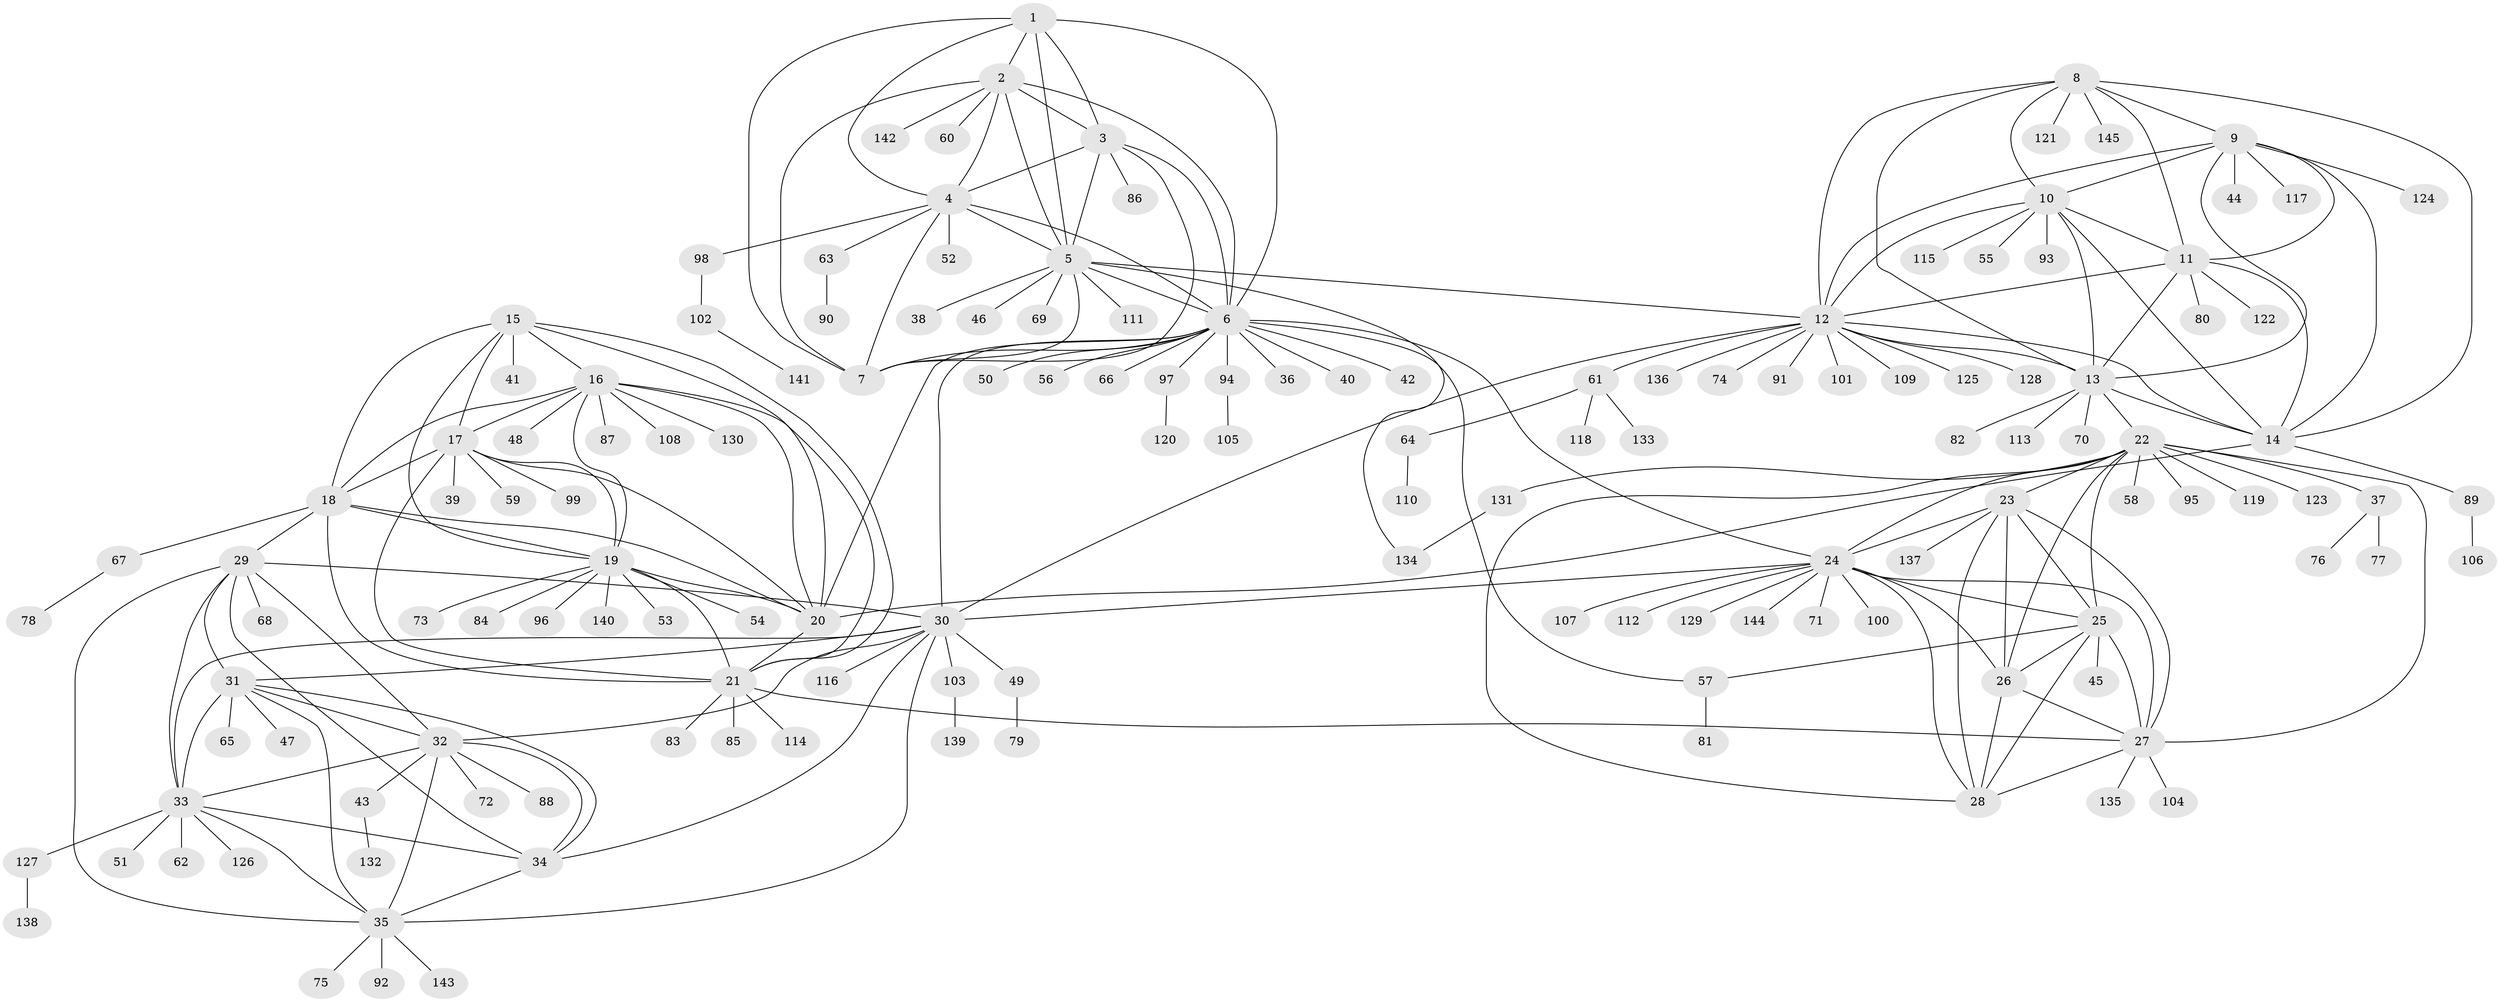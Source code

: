 // Generated by graph-tools (version 1.1) at 2025/37/03/09/25 02:37:19]
// undirected, 145 vertices, 227 edges
graph export_dot {
graph [start="1"]
  node [color=gray90,style=filled];
  1;
  2;
  3;
  4;
  5;
  6;
  7;
  8;
  9;
  10;
  11;
  12;
  13;
  14;
  15;
  16;
  17;
  18;
  19;
  20;
  21;
  22;
  23;
  24;
  25;
  26;
  27;
  28;
  29;
  30;
  31;
  32;
  33;
  34;
  35;
  36;
  37;
  38;
  39;
  40;
  41;
  42;
  43;
  44;
  45;
  46;
  47;
  48;
  49;
  50;
  51;
  52;
  53;
  54;
  55;
  56;
  57;
  58;
  59;
  60;
  61;
  62;
  63;
  64;
  65;
  66;
  67;
  68;
  69;
  70;
  71;
  72;
  73;
  74;
  75;
  76;
  77;
  78;
  79;
  80;
  81;
  82;
  83;
  84;
  85;
  86;
  87;
  88;
  89;
  90;
  91;
  92;
  93;
  94;
  95;
  96;
  97;
  98;
  99;
  100;
  101;
  102;
  103;
  104;
  105;
  106;
  107;
  108;
  109;
  110;
  111;
  112;
  113;
  114;
  115;
  116;
  117;
  118;
  119;
  120;
  121;
  122;
  123;
  124;
  125;
  126;
  127;
  128;
  129;
  130;
  131;
  132;
  133;
  134;
  135;
  136;
  137;
  138;
  139;
  140;
  141;
  142;
  143;
  144;
  145;
  1 -- 2;
  1 -- 3;
  1 -- 4;
  1 -- 5;
  1 -- 6;
  1 -- 7;
  2 -- 3;
  2 -- 4;
  2 -- 5;
  2 -- 6;
  2 -- 7;
  2 -- 60;
  2 -- 142;
  3 -- 4;
  3 -- 5;
  3 -- 6;
  3 -- 7;
  3 -- 86;
  4 -- 5;
  4 -- 6;
  4 -- 7;
  4 -- 52;
  4 -- 63;
  4 -- 98;
  5 -- 6;
  5 -- 7;
  5 -- 12;
  5 -- 38;
  5 -- 46;
  5 -- 69;
  5 -- 111;
  5 -- 134;
  6 -- 7;
  6 -- 20;
  6 -- 24;
  6 -- 30;
  6 -- 36;
  6 -- 40;
  6 -- 42;
  6 -- 50;
  6 -- 56;
  6 -- 57;
  6 -- 66;
  6 -- 94;
  6 -- 97;
  8 -- 9;
  8 -- 10;
  8 -- 11;
  8 -- 12;
  8 -- 13;
  8 -- 14;
  8 -- 121;
  8 -- 145;
  9 -- 10;
  9 -- 11;
  9 -- 12;
  9 -- 13;
  9 -- 14;
  9 -- 44;
  9 -- 117;
  9 -- 124;
  10 -- 11;
  10 -- 12;
  10 -- 13;
  10 -- 14;
  10 -- 55;
  10 -- 93;
  10 -- 115;
  11 -- 12;
  11 -- 13;
  11 -- 14;
  11 -- 80;
  11 -- 122;
  12 -- 13;
  12 -- 14;
  12 -- 30;
  12 -- 61;
  12 -- 74;
  12 -- 91;
  12 -- 101;
  12 -- 109;
  12 -- 125;
  12 -- 128;
  12 -- 136;
  13 -- 14;
  13 -- 22;
  13 -- 70;
  13 -- 82;
  13 -- 113;
  14 -- 20;
  14 -- 89;
  15 -- 16;
  15 -- 17;
  15 -- 18;
  15 -- 19;
  15 -- 20;
  15 -- 21;
  15 -- 41;
  16 -- 17;
  16 -- 18;
  16 -- 19;
  16 -- 20;
  16 -- 21;
  16 -- 48;
  16 -- 87;
  16 -- 108;
  16 -- 130;
  17 -- 18;
  17 -- 19;
  17 -- 20;
  17 -- 21;
  17 -- 39;
  17 -- 59;
  17 -- 99;
  18 -- 19;
  18 -- 20;
  18 -- 21;
  18 -- 29;
  18 -- 67;
  19 -- 20;
  19 -- 21;
  19 -- 53;
  19 -- 54;
  19 -- 73;
  19 -- 84;
  19 -- 96;
  19 -- 140;
  20 -- 21;
  21 -- 27;
  21 -- 83;
  21 -- 85;
  21 -- 114;
  22 -- 23;
  22 -- 24;
  22 -- 25;
  22 -- 26;
  22 -- 27;
  22 -- 28;
  22 -- 37;
  22 -- 58;
  22 -- 95;
  22 -- 119;
  22 -- 123;
  22 -- 131;
  23 -- 24;
  23 -- 25;
  23 -- 26;
  23 -- 27;
  23 -- 28;
  23 -- 137;
  24 -- 25;
  24 -- 26;
  24 -- 27;
  24 -- 28;
  24 -- 30;
  24 -- 71;
  24 -- 100;
  24 -- 107;
  24 -- 112;
  24 -- 129;
  24 -- 144;
  25 -- 26;
  25 -- 27;
  25 -- 28;
  25 -- 45;
  25 -- 57;
  26 -- 27;
  26 -- 28;
  27 -- 28;
  27 -- 104;
  27 -- 135;
  29 -- 30;
  29 -- 31;
  29 -- 32;
  29 -- 33;
  29 -- 34;
  29 -- 35;
  29 -- 68;
  30 -- 31;
  30 -- 32;
  30 -- 33;
  30 -- 34;
  30 -- 35;
  30 -- 49;
  30 -- 103;
  30 -- 116;
  31 -- 32;
  31 -- 33;
  31 -- 34;
  31 -- 35;
  31 -- 47;
  31 -- 65;
  32 -- 33;
  32 -- 34;
  32 -- 35;
  32 -- 43;
  32 -- 72;
  32 -- 88;
  33 -- 34;
  33 -- 35;
  33 -- 51;
  33 -- 62;
  33 -- 126;
  33 -- 127;
  34 -- 35;
  35 -- 75;
  35 -- 92;
  35 -- 143;
  37 -- 76;
  37 -- 77;
  43 -- 132;
  49 -- 79;
  57 -- 81;
  61 -- 64;
  61 -- 118;
  61 -- 133;
  63 -- 90;
  64 -- 110;
  67 -- 78;
  89 -- 106;
  94 -- 105;
  97 -- 120;
  98 -- 102;
  102 -- 141;
  103 -- 139;
  127 -- 138;
  131 -- 134;
}
